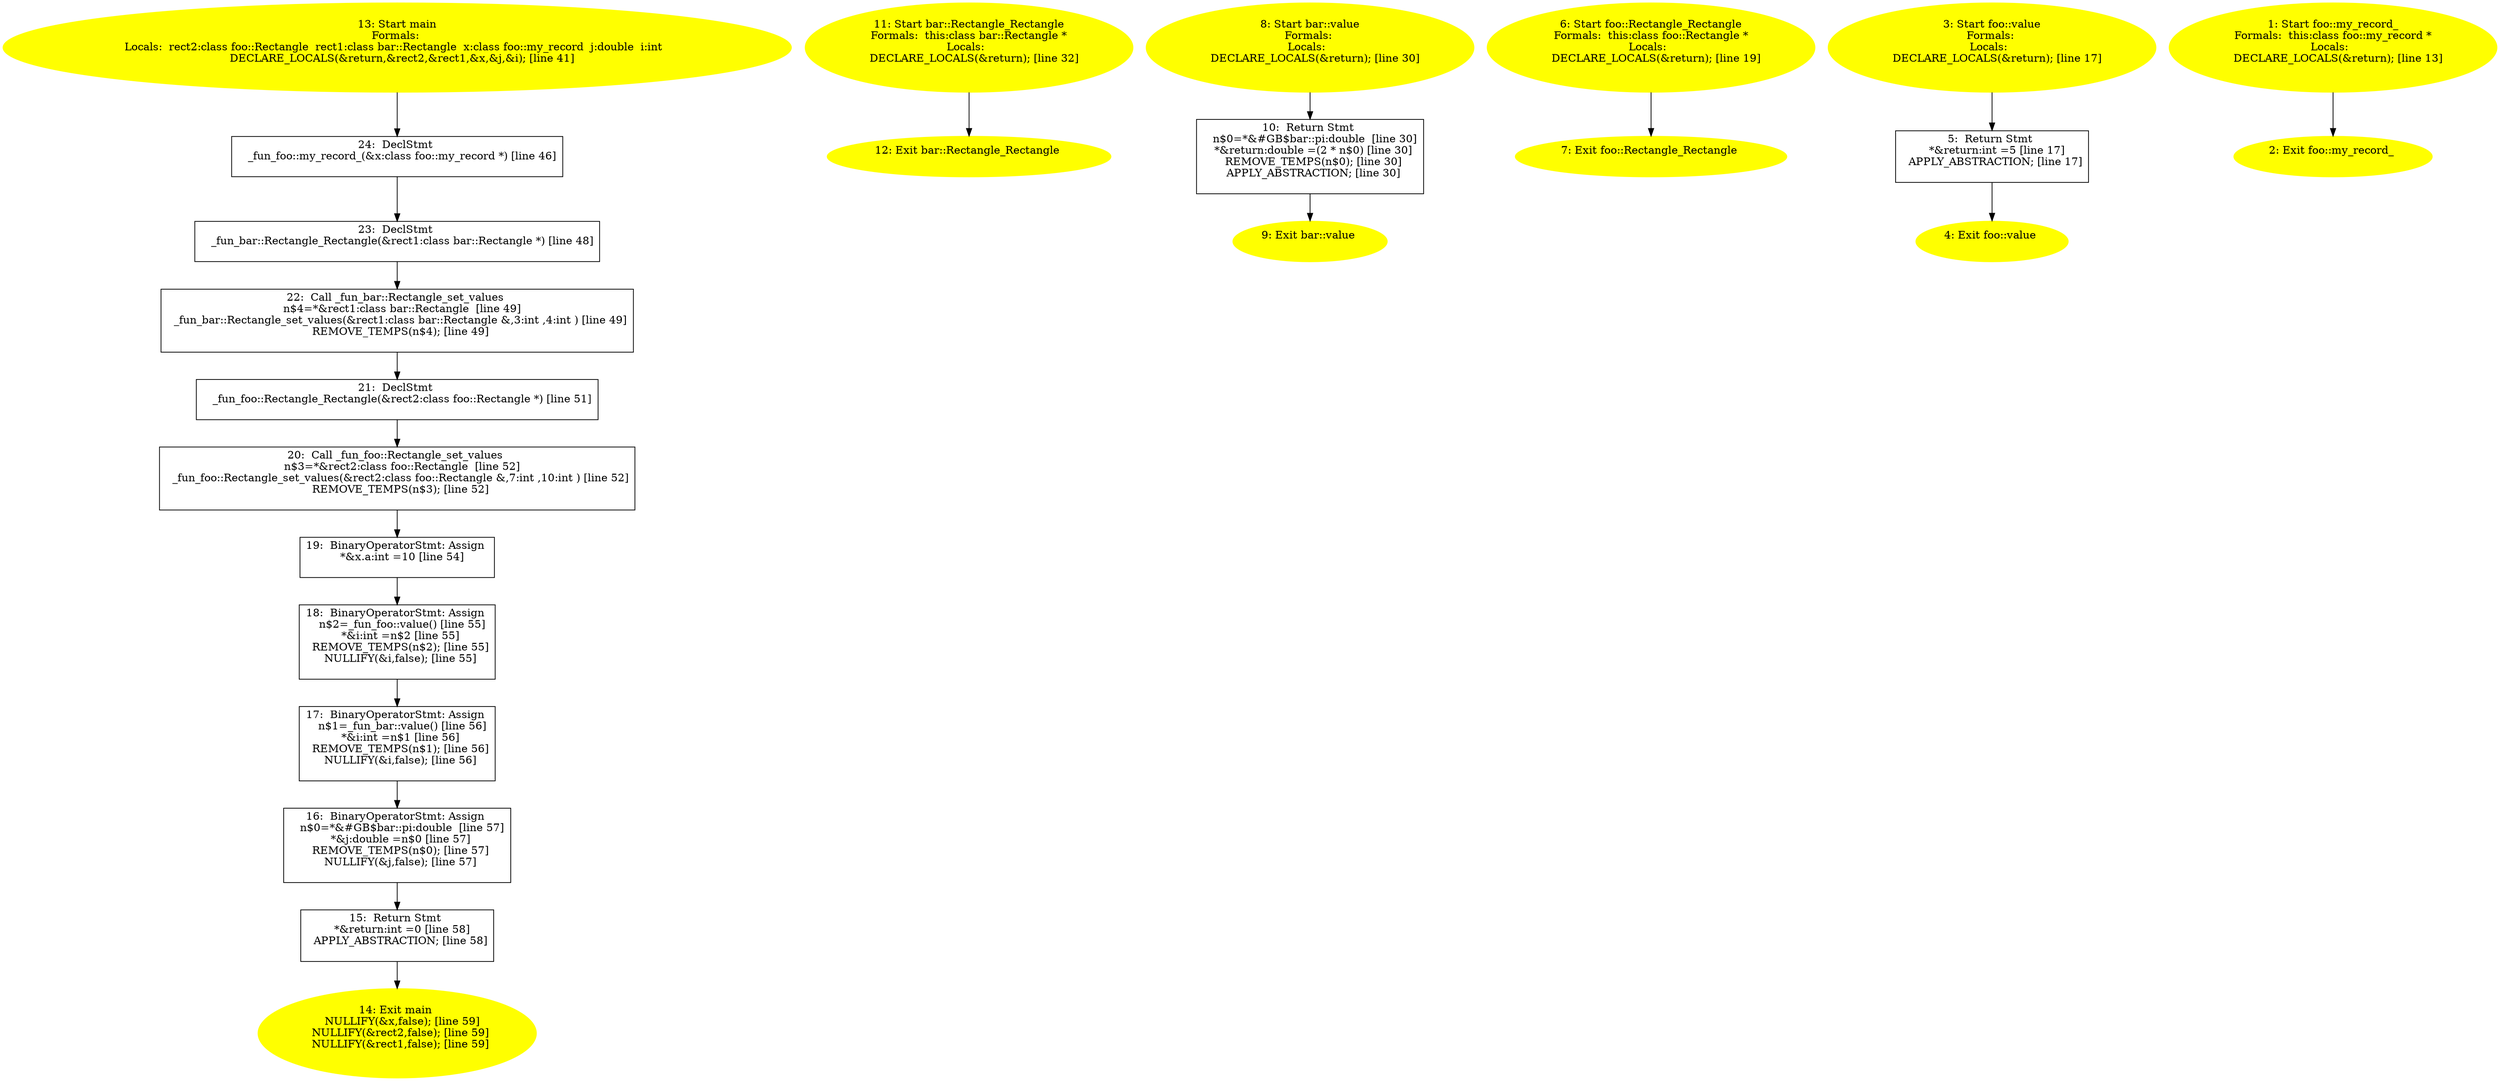 digraph iCFG {
24 [label="24:  DeclStmt \n   _fun_foo::my_record_(&x:class foo::my_record *) [line 46]\n " shape="box"]
	

	 24 -> 23 ;
23 [label="23:  DeclStmt \n   _fun_bar::Rectangle_Rectangle(&rect1:class bar::Rectangle *) [line 48]\n " shape="box"]
	

	 23 -> 22 ;
22 [label="22:  Call _fun_bar::Rectangle_set_values \n   n$4=*&rect1:class bar::Rectangle  [line 49]\n  _fun_bar::Rectangle_set_values(&rect1:class bar::Rectangle &,3:int ,4:int ) [line 49]\n  REMOVE_TEMPS(n$4); [line 49]\n " shape="box"]
	

	 22 -> 21 ;
21 [label="21:  DeclStmt \n   _fun_foo::Rectangle_Rectangle(&rect2:class foo::Rectangle *) [line 51]\n " shape="box"]
	

	 21 -> 20 ;
20 [label="20:  Call _fun_foo::Rectangle_set_values \n   n$3=*&rect2:class foo::Rectangle  [line 52]\n  _fun_foo::Rectangle_set_values(&rect2:class foo::Rectangle &,7:int ,10:int ) [line 52]\n  REMOVE_TEMPS(n$3); [line 52]\n " shape="box"]
	

	 20 -> 19 ;
19 [label="19:  BinaryOperatorStmt: Assign \n   *&x.a:int =10 [line 54]\n " shape="box"]
	

	 19 -> 18 ;
18 [label="18:  BinaryOperatorStmt: Assign \n   n$2=_fun_foo::value() [line 55]\n  *&i:int =n$2 [line 55]\n  REMOVE_TEMPS(n$2); [line 55]\n  NULLIFY(&i,false); [line 55]\n " shape="box"]
	

	 18 -> 17 ;
17 [label="17:  BinaryOperatorStmt: Assign \n   n$1=_fun_bar::value() [line 56]\n  *&i:int =n$1 [line 56]\n  REMOVE_TEMPS(n$1); [line 56]\n  NULLIFY(&i,false); [line 56]\n " shape="box"]
	

	 17 -> 16 ;
16 [label="16:  BinaryOperatorStmt: Assign \n   n$0=*&#GB$bar::pi:double  [line 57]\n  *&j:double =n$0 [line 57]\n  REMOVE_TEMPS(n$0); [line 57]\n  NULLIFY(&j,false); [line 57]\n " shape="box"]
	

	 16 -> 15 ;
15 [label="15:  Return Stmt \n   *&return:int =0 [line 58]\n  APPLY_ABSTRACTION; [line 58]\n " shape="box"]
	

	 15 -> 14 ;
14 [label="14: Exit main \n   NULLIFY(&x,false); [line 59]\n  NULLIFY(&rect2,false); [line 59]\n  NULLIFY(&rect1,false); [line 59]\n " color=yellow style=filled]
	

13 [label="13: Start main\nFormals: \nLocals:  rect2:class foo::Rectangle  rect1:class bar::Rectangle  x:class foo::my_record  j:double  i:int  \n   DECLARE_LOCALS(&return,&rect2,&rect1,&x,&j,&i); [line 41]\n " color=yellow style=filled]
	

	 13 -> 24 ;
12 [label="12: Exit bar::Rectangle_Rectangle \n  " color=yellow style=filled]
	

11 [label="11: Start bar::Rectangle_Rectangle\nFormals:  this:class bar::Rectangle *\nLocals:  \n   DECLARE_LOCALS(&return); [line 32]\n " color=yellow style=filled]
	

	 11 -> 12 ;
10 [label="10:  Return Stmt \n   n$0=*&#GB$bar::pi:double  [line 30]\n  *&return:double =(2 * n$0) [line 30]\n  REMOVE_TEMPS(n$0); [line 30]\n  APPLY_ABSTRACTION; [line 30]\n " shape="box"]
	

	 10 -> 9 ;
9 [label="9: Exit bar::value \n  " color=yellow style=filled]
	

8 [label="8: Start bar::value\nFormals: \nLocals:  \n   DECLARE_LOCALS(&return); [line 30]\n " color=yellow style=filled]
	

	 8 -> 10 ;
7 [label="7: Exit foo::Rectangle_Rectangle \n  " color=yellow style=filled]
	

6 [label="6: Start foo::Rectangle_Rectangle\nFormals:  this:class foo::Rectangle *\nLocals:  \n   DECLARE_LOCALS(&return); [line 19]\n " color=yellow style=filled]
	

	 6 -> 7 ;
5 [label="5:  Return Stmt \n   *&return:int =5 [line 17]\n  APPLY_ABSTRACTION; [line 17]\n " shape="box"]
	

	 5 -> 4 ;
4 [label="4: Exit foo::value \n  " color=yellow style=filled]
	

3 [label="3: Start foo::value\nFormals: \nLocals:  \n   DECLARE_LOCALS(&return); [line 17]\n " color=yellow style=filled]
	

	 3 -> 5 ;
2 [label="2: Exit foo::my_record_ \n  " color=yellow style=filled]
	

1 [label="1: Start foo::my_record_\nFormals:  this:class foo::my_record *\nLocals:  \n   DECLARE_LOCALS(&return); [line 13]\n " color=yellow style=filled]
	

	 1 -> 2 ;
}
